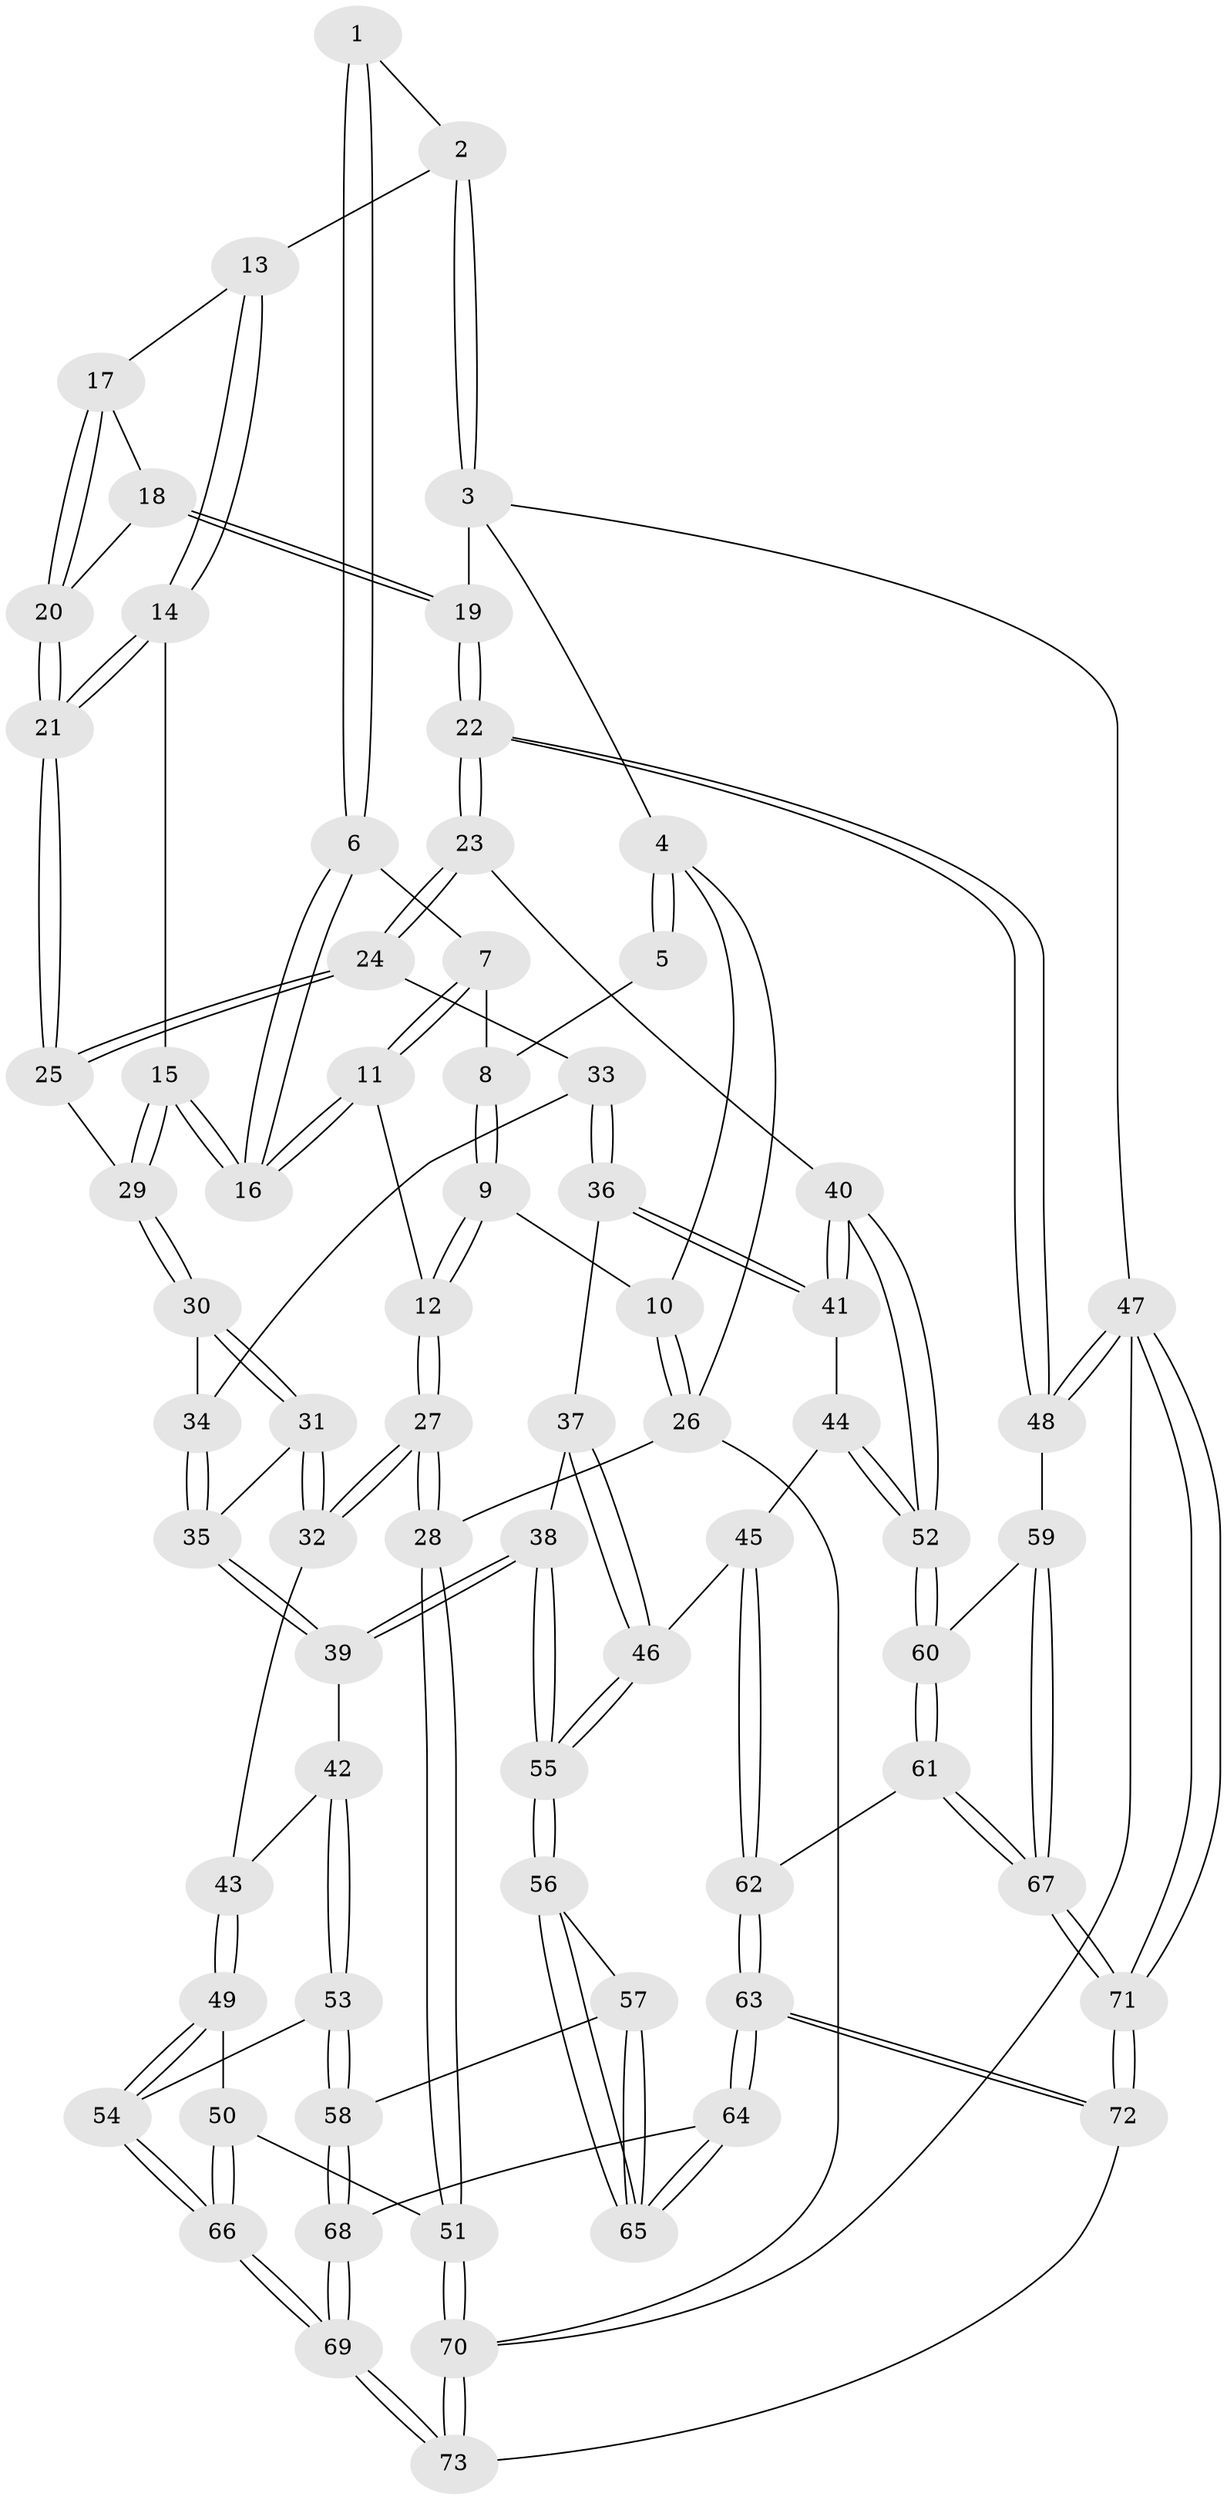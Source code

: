 // coarse degree distribution, {4: 0.3333333333333333, 7: 0.047619047619047616, 5: 0.19047619047619047, 3: 0.3333333333333333, 2: 0.047619047619047616, 6: 0.047619047619047616}
// Generated by graph-tools (version 1.1) at 2025/21/03/04/25 18:21:13]
// undirected, 73 vertices, 179 edges
graph export_dot {
graph [start="1"]
  node [color=gray90,style=filled];
  1 [pos="+0.4960755148283479+0"];
  2 [pos="+0.689387447025936+0"];
  3 [pos="+1+0"];
  4 [pos="+0+0"];
  5 [pos="+0.12731304508350447+0"];
  6 [pos="+0.4328013823807839+0.032013178748109265"];
  7 [pos="+0.27896456046241097+0.042795436599082554"];
  8 [pos="+0.18921343578511018+0"];
  9 [pos="+0.1625030293330287+0.1641683561652539"];
  10 [pos="+0.11587566873954752+0.15278653505902634"];
  11 [pos="+0.27902262699107433+0.18214660331059052"];
  12 [pos="+0.21287534677815448+0.20538373138840355"];
  13 [pos="+0.6897145811947737+0"];
  14 [pos="+0.646197145810812+0.10959829350198952"];
  15 [pos="+0.44414199393904846+0.2106004386443117"];
  16 [pos="+0.4379312251263693+0.20491241060209184"];
  17 [pos="+0.7920156460031281+0.010666101847340025"];
  18 [pos="+0.9601749630722796+0.11056387297939838"];
  19 [pos="+1+0.04394461339923499"];
  20 [pos="+0.8375688271579992+0.15084952261136728"];
  21 [pos="+0.7617744099021433+0.24771950305328644"];
  22 [pos="+1+0.45159595677775805"];
  23 [pos="+1+0.45556582980361326"];
  24 [pos="+0.8741500687977959+0.42649528039334267"];
  25 [pos="+0.7623726251220984+0.25361601377634824"];
  26 [pos="+0+0.20133672091998284"];
  27 [pos="+0.11686732595212955+0.5166337855851072"];
  28 [pos="+0+0.5769845475178028"];
  29 [pos="+0.4785381563203937+0.34934295241624763"];
  30 [pos="+0.47722068345987284+0.3581483005043226"];
  31 [pos="+0.43103880782391146+0.4516804170097355"];
  32 [pos="+0.3446979746916805+0.513946897484482"];
  33 [pos="+0.8109211602413328+0.4640849717281546"];
  34 [pos="+0.7956690929553111+0.4662051248517815"];
  35 [pos="+0.6052733732467758+0.5607033893348666"];
  36 [pos="+0.7824876685869319+0.5541760558613481"];
  37 [pos="+0.7684749294356767+0.567505663773935"];
  38 [pos="+0.6169491319451785+0.6794390382585392"];
  39 [pos="+0.6140927203910418+0.6756262125702397"];
  40 [pos="+0.8501150130176534+0.7165373675468204"];
  41 [pos="+0.7805870220716683+0.5898526735041791"];
  42 [pos="+0.45381636615812093+0.6721511426184232"];
  43 [pos="+0.3944982981777538+0.6194569245437697"];
  44 [pos="+0.7544832823314911+0.6988805455132048"];
  45 [pos="+0.6762986562944326+0.7073439997274181"];
  46 [pos="+0.6688377931924258+0.7054104537047313"];
  47 [pos="+1+1"];
  48 [pos="+1+0.6551553380691564"];
  49 [pos="+0.35075640363827215+0.760889522128919"];
  50 [pos="+0.30920408896479523+0.7913620202778437"];
  51 [pos="+0+0.6563609809868642"];
  52 [pos="+0.8335716955121273+0.7504680598367315"];
  53 [pos="+0.4767627183669025+0.7974052523984824"];
  54 [pos="+0.448934767873317+0.8108956776718581"];
  55 [pos="+0.6280478329307823+0.7001008371258652"];
  56 [pos="+0.6236709693527249+0.7123898006091454"];
  57 [pos="+0.5518942932934779+0.7777748282004906"];
  58 [pos="+0.5047781756436985+0.8074854171721276"];
  59 [pos="+0.9683919060907289+0.7804986888939045"];
  60 [pos="+0.8394856590520281+0.7766995841320795"];
  61 [pos="+0.834323306670386+0.7882247864750275"];
  62 [pos="+0.7618158572978748+0.8561278256066743"];
  63 [pos="+0.7061230274678284+0.9535097280271868"];
  64 [pos="+0.6766877042916195+0.9300117885014876"];
  65 [pos="+0.6638680042401439+0.8905459835971035"];
  66 [pos="+0.35021740493025016+0.9495500657913332"];
  67 [pos="+0.9350290762286042+0.9275860978562106"];
  68 [pos="+0.548626606957917+0.8946166289129791"];
  69 [pos="+0.33096906180364144+1"];
  70 [pos="+0+1"];
  71 [pos="+1+1"];
  72 [pos="+0.7785773454808308+1"];
  73 [pos="+0.2440887364569483+1"];
  1 -- 2;
  1 -- 6;
  1 -- 6;
  2 -- 3;
  2 -- 3;
  2 -- 13;
  3 -- 4;
  3 -- 19;
  3 -- 47;
  4 -- 5;
  4 -- 5;
  4 -- 10;
  4 -- 26;
  5 -- 8;
  6 -- 7;
  6 -- 16;
  6 -- 16;
  7 -- 8;
  7 -- 11;
  7 -- 11;
  8 -- 9;
  8 -- 9;
  9 -- 10;
  9 -- 12;
  9 -- 12;
  10 -- 26;
  10 -- 26;
  11 -- 12;
  11 -- 16;
  11 -- 16;
  12 -- 27;
  12 -- 27;
  13 -- 14;
  13 -- 14;
  13 -- 17;
  14 -- 15;
  14 -- 21;
  14 -- 21;
  15 -- 16;
  15 -- 16;
  15 -- 29;
  15 -- 29;
  17 -- 18;
  17 -- 20;
  17 -- 20;
  18 -- 19;
  18 -- 19;
  18 -- 20;
  19 -- 22;
  19 -- 22;
  20 -- 21;
  20 -- 21;
  21 -- 25;
  21 -- 25;
  22 -- 23;
  22 -- 23;
  22 -- 48;
  22 -- 48;
  23 -- 24;
  23 -- 24;
  23 -- 40;
  24 -- 25;
  24 -- 25;
  24 -- 33;
  25 -- 29;
  26 -- 28;
  26 -- 70;
  27 -- 28;
  27 -- 28;
  27 -- 32;
  27 -- 32;
  28 -- 51;
  28 -- 51;
  29 -- 30;
  29 -- 30;
  30 -- 31;
  30 -- 31;
  30 -- 34;
  31 -- 32;
  31 -- 32;
  31 -- 35;
  32 -- 43;
  33 -- 34;
  33 -- 36;
  33 -- 36;
  34 -- 35;
  34 -- 35;
  35 -- 39;
  35 -- 39;
  36 -- 37;
  36 -- 41;
  36 -- 41;
  37 -- 38;
  37 -- 46;
  37 -- 46;
  38 -- 39;
  38 -- 39;
  38 -- 55;
  38 -- 55;
  39 -- 42;
  40 -- 41;
  40 -- 41;
  40 -- 52;
  40 -- 52;
  41 -- 44;
  42 -- 43;
  42 -- 53;
  42 -- 53;
  43 -- 49;
  43 -- 49;
  44 -- 45;
  44 -- 52;
  44 -- 52;
  45 -- 46;
  45 -- 62;
  45 -- 62;
  46 -- 55;
  46 -- 55;
  47 -- 48;
  47 -- 48;
  47 -- 71;
  47 -- 71;
  47 -- 70;
  48 -- 59;
  49 -- 50;
  49 -- 54;
  49 -- 54;
  50 -- 51;
  50 -- 66;
  50 -- 66;
  51 -- 70;
  51 -- 70;
  52 -- 60;
  52 -- 60;
  53 -- 54;
  53 -- 58;
  53 -- 58;
  54 -- 66;
  54 -- 66;
  55 -- 56;
  55 -- 56;
  56 -- 57;
  56 -- 65;
  56 -- 65;
  57 -- 58;
  57 -- 65;
  57 -- 65;
  58 -- 68;
  58 -- 68;
  59 -- 60;
  59 -- 67;
  59 -- 67;
  60 -- 61;
  60 -- 61;
  61 -- 62;
  61 -- 67;
  61 -- 67;
  62 -- 63;
  62 -- 63;
  63 -- 64;
  63 -- 64;
  63 -- 72;
  63 -- 72;
  64 -- 65;
  64 -- 65;
  64 -- 68;
  66 -- 69;
  66 -- 69;
  67 -- 71;
  67 -- 71;
  68 -- 69;
  68 -- 69;
  69 -- 73;
  69 -- 73;
  70 -- 73;
  70 -- 73;
  71 -- 72;
  71 -- 72;
  72 -- 73;
}
